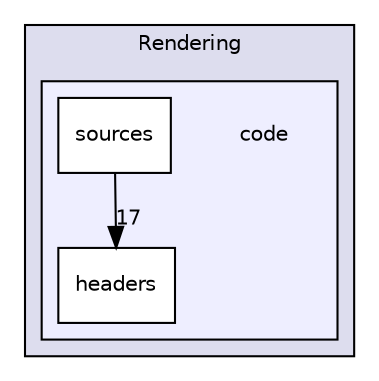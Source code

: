 digraph "D:/Repositorios/3DRendering/Rendering/code" {
  compound=true
  node [ fontsize="10", fontname="Helvetica"];
  edge [ labelfontsize="10", labelfontname="Helvetica"];
  subgraph clusterdir_b6e8a9b9b1caf8eb425b8be82641fcff {
    graph [ bgcolor="#ddddee", pencolor="black", label="Rendering" fontname="Helvetica", fontsize="10", URL="dir_b6e8a9b9b1caf8eb425b8be82641fcff.html"]
  subgraph clusterdir_5620e8557a50742f3992ab7b7aa72444 {
    graph [ bgcolor="#eeeeff", pencolor="black", label="" URL="dir_5620e8557a50742f3992ab7b7aa72444.html"];
    dir_5620e8557a50742f3992ab7b7aa72444 [shape=plaintext label="code"];
    dir_7e5c95e6414444b13591fe31eb3ff98e [shape=box label="headers" color="black" fillcolor="white" style="filled" URL="dir_7e5c95e6414444b13591fe31eb3ff98e.html"];
    dir_96702336ac88ab18e1af5e378d2c0f70 [shape=box label="sources" color="black" fillcolor="white" style="filled" URL="dir_96702336ac88ab18e1af5e378d2c0f70.html"];
  }
  }
  dir_96702336ac88ab18e1af5e378d2c0f70->dir_7e5c95e6414444b13591fe31eb3ff98e [headlabel="17", labeldistance=1.5 headhref="dir_000006_000005.html"];
}
